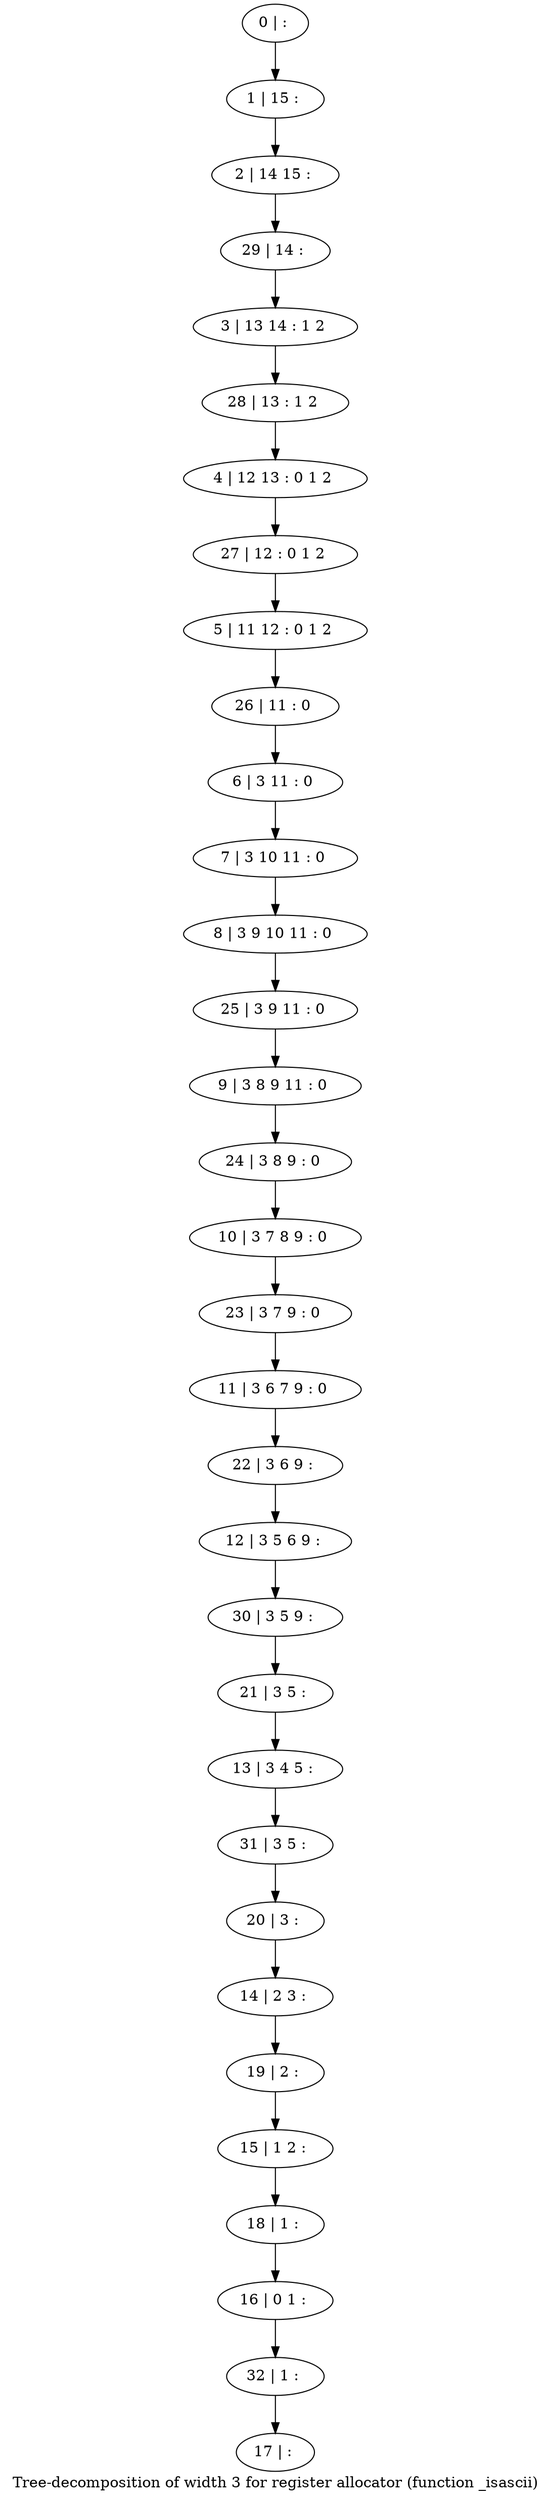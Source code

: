 digraph G {
graph [label="Tree-decomposition of width 3 for register allocator (function _isascii)"]
0[label="0 | : "];
1[label="1 | 15 : "];
2[label="2 | 14 15 : "];
3[label="3 | 13 14 : 1 2 "];
4[label="4 | 12 13 : 0 1 2 "];
5[label="5 | 11 12 : 0 1 2 "];
6[label="6 | 3 11 : 0 "];
7[label="7 | 3 10 11 : 0 "];
8[label="8 | 3 9 10 11 : 0 "];
9[label="9 | 3 8 9 11 : 0 "];
10[label="10 | 3 7 8 9 : 0 "];
11[label="11 | 3 6 7 9 : 0 "];
12[label="12 | 3 5 6 9 : "];
13[label="13 | 3 4 5 : "];
14[label="14 | 2 3 : "];
15[label="15 | 1 2 : "];
16[label="16 | 0 1 : "];
17[label="17 | : "];
18[label="18 | 1 : "];
19[label="19 | 2 : "];
20[label="20 | 3 : "];
21[label="21 | 3 5 : "];
22[label="22 | 3 6 9 : "];
23[label="23 | 3 7 9 : 0 "];
24[label="24 | 3 8 9 : 0 "];
25[label="25 | 3 9 11 : 0 "];
26[label="26 | 11 : 0 "];
27[label="27 | 12 : 0 1 2 "];
28[label="28 | 13 : 1 2 "];
29[label="29 | 14 : "];
30[label="30 | 3 5 9 : "];
31[label="31 | 3 5 : "];
32[label="32 | 1 : "];
0->1 ;
1->2 ;
6->7 ;
7->8 ;
18->16 ;
15->18 ;
19->15 ;
14->19 ;
20->14 ;
21->13 ;
22->12 ;
11->22 ;
23->11 ;
10->23 ;
24->10 ;
9->24 ;
25->9 ;
8->25 ;
26->6 ;
5->26 ;
27->5 ;
4->27 ;
28->4 ;
3->28 ;
29->3 ;
2->29 ;
30->21 ;
12->30 ;
31->20 ;
13->31 ;
32->17 ;
16->32 ;
}
